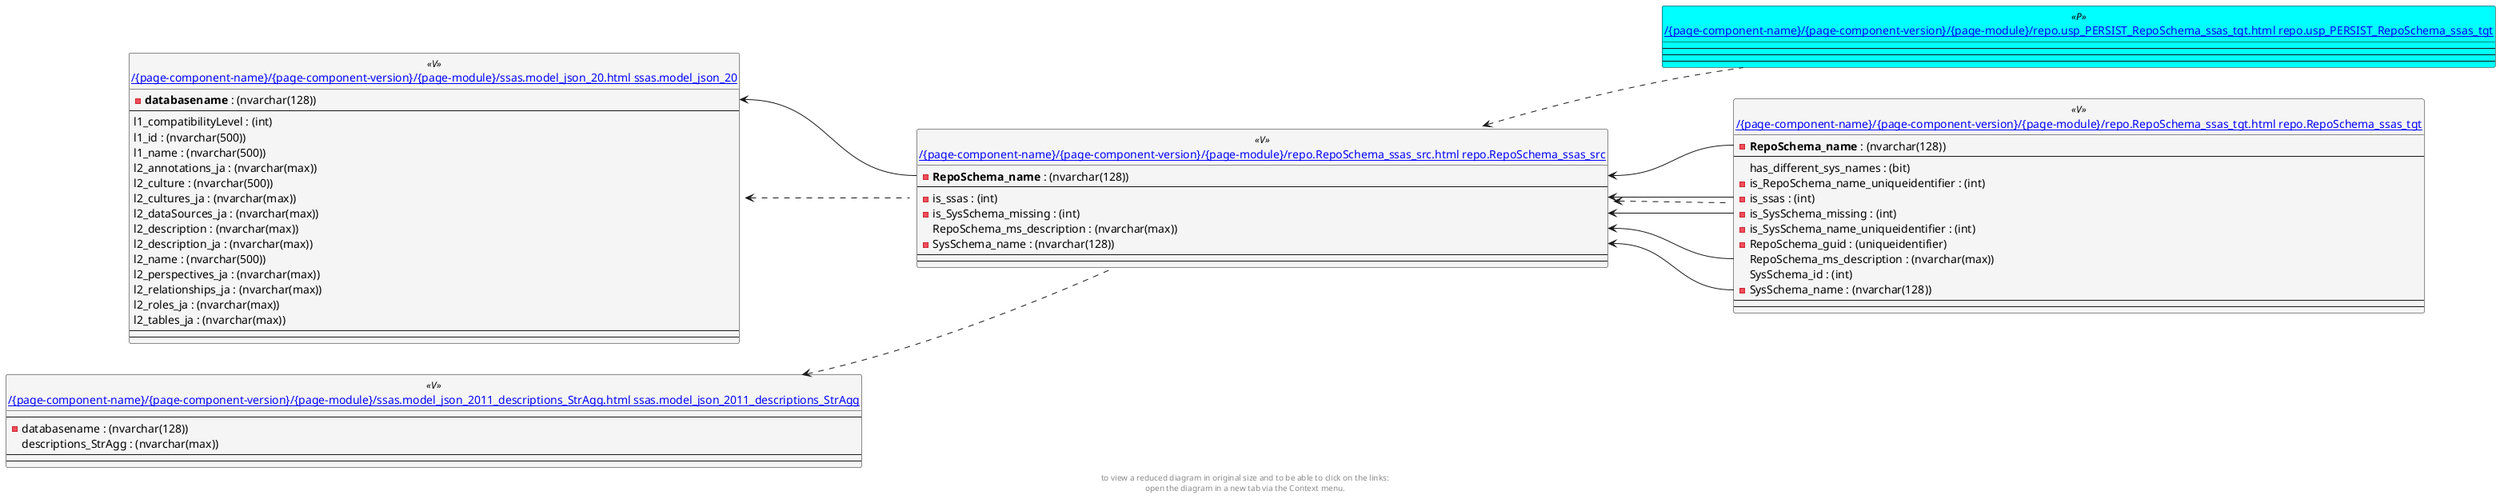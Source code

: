 @startuml
left to right direction
'top to bottom direction
hide circle
'avoide "." issues:
set namespaceSeparator none


skinparam class {
  BackgroundColor White
  BackgroundColor<<FN>> Yellow
  BackgroundColor<<FS>> Yellow
  BackgroundColor<<FT>> LightGray
  BackgroundColor<<IF>> Yellow
  BackgroundColor<<IS>> Yellow
  BackgroundColor<<P>> Aqua
  BackgroundColor<<PC>> Aqua
  BackgroundColor<<SN>> Yellow
  BackgroundColor<<SO>> SlateBlue
  BackgroundColor<<TF>> LightGray
  BackgroundColor<<TR>> Tomato
  BackgroundColor<<U>> White
  BackgroundColor<<V>> WhiteSmoke
  BackgroundColor<<X>> Aqua
}


entity "[[{site-url}/{page-component-name}/{page-component-version}/{page-module}/repo.RepoSchema_ssas_src.html repo.RepoSchema_ssas_src]]" as repo.RepoSchema_ssas_src << V >> {
  - **RepoSchema_name** : (nvarchar(128))
  --
  - is_ssas : (int)
  - is_SysSchema_missing : (int)
  RepoSchema_ms_description : (nvarchar(max))
  - SysSchema_name : (nvarchar(128))
  --
  --
}

entity "[[{site-url}/{page-component-name}/{page-component-version}/{page-module}/repo.RepoSchema_ssas_tgt.html repo.RepoSchema_ssas_tgt]]" as repo.RepoSchema_ssas_tgt << V >> {
  - **RepoSchema_name** : (nvarchar(128))
  --
  has_different_sys_names : (bit)
  - is_RepoSchema_name_uniqueidentifier : (int)
  - is_ssas : (int)
  - is_SysSchema_missing : (int)
  - is_SysSchema_name_uniqueidentifier : (int)
  - RepoSchema_guid : (uniqueidentifier)
  RepoSchema_ms_description : (nvarchar(max))
  SysSchema_id : (int)
  - SysSchema_name : (nvarchar(128))
  --
  --
}

entity "[[{site-url}/{page-component-name}/{page-component-version}/{page-module}/repo.usp_PERSIST_RepoSchema_ssas_tgt.html repo.usp_PERSIST_RepoSchema_ssas_tgt]]" as repo.usp_PERSIST_RepoSchema_ssas_tgt << P >> {
  --
  --
  --
}

entity "[[{site-url}/{page-component-name}/{page-component-version}/{page-module}/ssas.model_json_20.html ssas.model_json_20]]" as ssas.model_json_20 << V >> {
  - **databasename** : (nvarchar(128))
  --
  l1_compatibilityLevel : (int)
  l1_id : (nvarchar(500))
  l1_name : (nvarchar(500))
  l2_annotations_ja : (nvarchar(max))
  l2_culture : (nvarchar(500))
  l2_cultures_ja : (nvarchar(max))
  l2_dataSources_ja : (nvarchar(max))
  l2_description : (nvarchar(max))
  l2_description_ja : (nvarchar(max))
  l2_name : (nvarchar(500))
  l2_perspectives_ja : (nvarchar(max))
  l2_relationships_ja : (nvarchar(max))
  l2_roles_ja : (nvarchar(max))
  l2_tables_ja : (nvarchar(max))
  --
  --
}

entity "[[{site-url}/{page-component-name}/{page-component-version}/{page-module}/ssas.model_json_2011_descriptions_StrAgg.html ssas.model_json_2011_descriptions_StrAgg]]" as ssas.model_json_2011_descriptions_StrAgg << V >> {
  --
  - databasename : (nvarchar(128))
  descriptions_StrAgg : (nvarchar(max))
  --
  --
}

repo.RepoSchema_ssas_src <.. repo.RepoSchema_ssas_tgt
repo.RepoSchema_ssas_src <.. repo.usp_PERSIST_RepoSchema_ssas_tgt
ssas.model_json_20 <.. repo.RepoSchema_ssas_src
ssas.model_json_2011_descriptions_StrAgg <.. repo.RepoSchema_ssas_src
repo.RepoSchema_ssas_src::is_ssas <-- repo.RepoSchema_ssas_tgt::is_ssas
repo.RepoSchema_ssas_src::is_SysSchema_missing <-- repo.RepoSchema_ssas_tgt::is_SysSchema_missing
repo.RepoSchema_ssas_src::RepoSchema_ms_description <-- repo.RepoSchema_ssas_tgt::RepoSchema_ms_description
repo.RepoSchema_ssas_src::RepoSchema_name <-- repo.RepoSchema_ssas_tgt::RepoSchema_name
repo.RepoSchema_ssas_src::SysSchema_name <-- repo.RepoSchema_ssas_tgt::SysSchema_name
ssas.model_json_20::databasename <-- repo.RepoSchema_ssas_src::RepoSchema_name
footer
to view a reduced diagram in original size and to be able to click on the links:
open the diagram in a new tab via the Context menu.
end footer

@enduml

